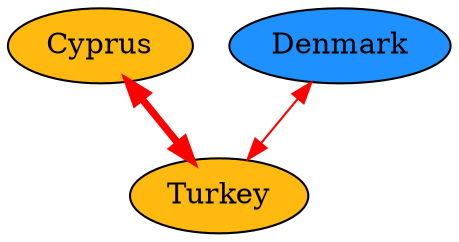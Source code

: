 digraph avoid {  Cyprus [style=filled,fillcolor=darkgoldenrod1]; Turkey [style=filled,fillcolor=darkgoldenrod1]; Denmark [style=filled,fillcolor=dodgerblue]; Cyprus->Turkey [dir=both color=red penwidth=3.5];Denmark->Turkey [dir=both color=red penwidth=1.0];}
